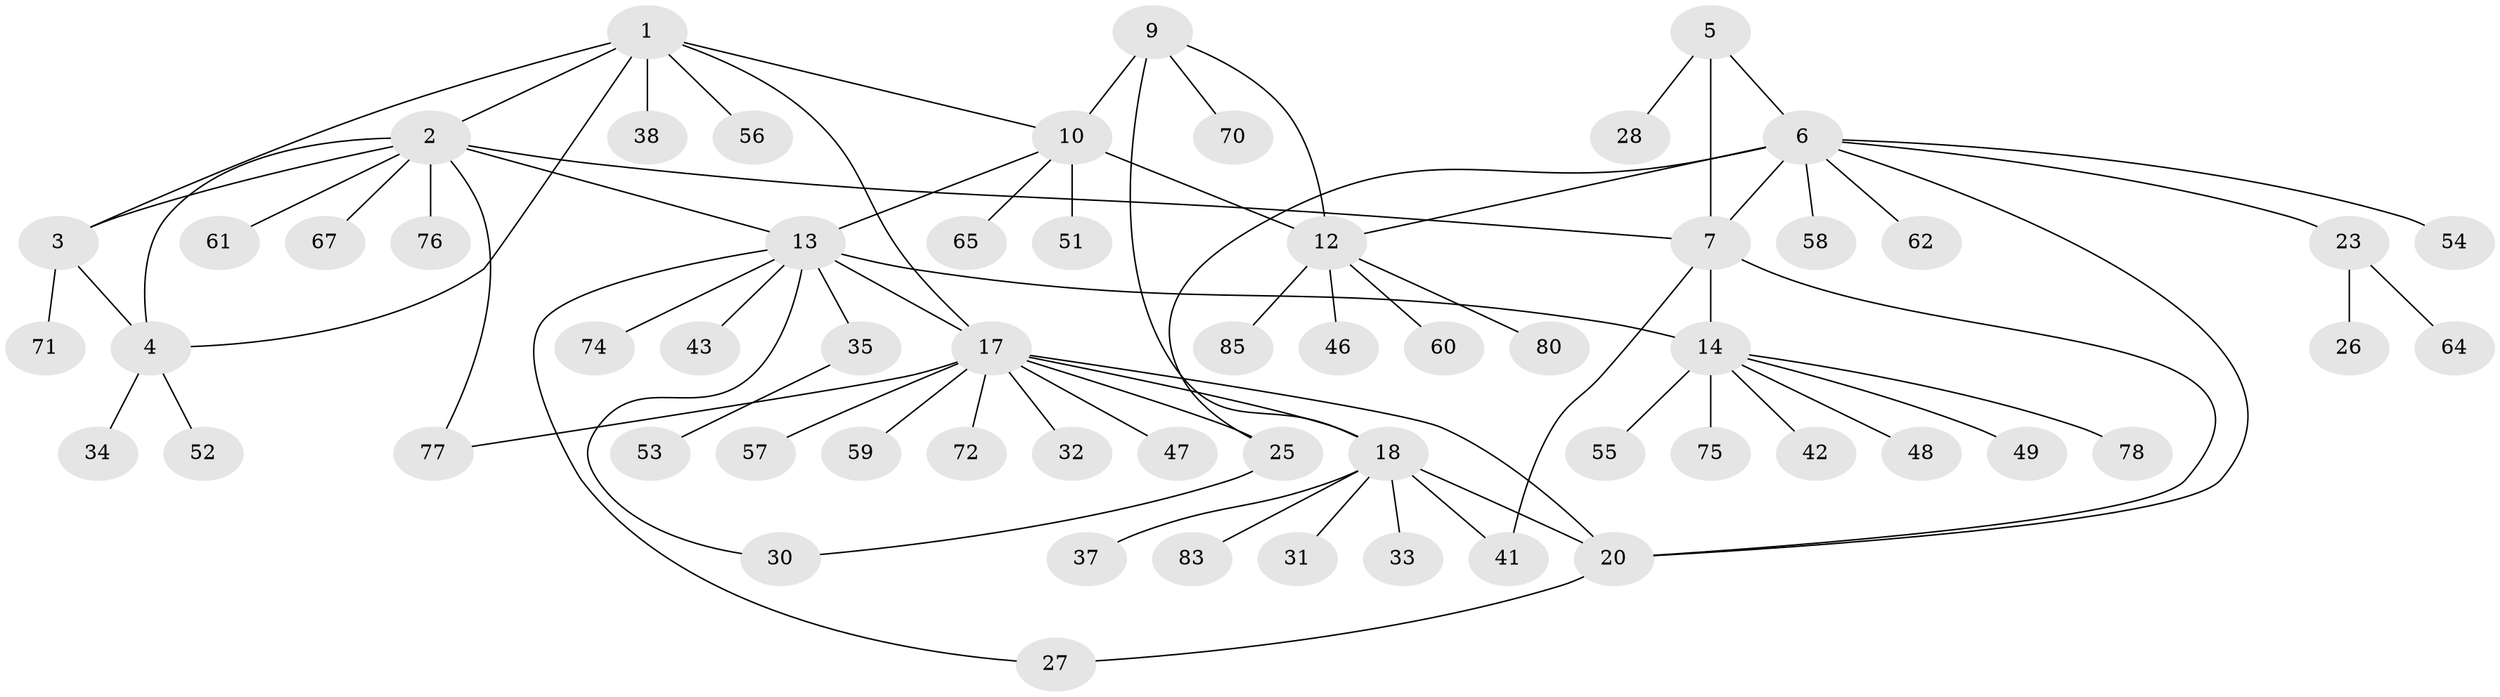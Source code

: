 // original degree distribution, {8: 0.03529411764705882, 10: 0.023529411764705882, 4: 0.047058823529411764, 6: 0.07058823529411765, 5: 0.047058823529411764, 9: 0.011764705882352941, 13: 0.011764705882352941, 2: 0.18823529411764706, 3: 0.023529411764705882, 1: 0.5411764705882353}
// Generated by graph-tools (version 1.1) at 2025/42/03/06/25 10:42:13]
// undirected, 61 vertices, 78 edges
graph export_dot {
graph [start="1"]
  node [color=gray90,style=filled];
  1 [super="+66"];
  2 [super="+79"];
  3 [super="+22"];
  4 [super="+39"];
  5 [super="+21"];
  6 [super="+24"];
  7 [super="+8"];
  9;
  10 [super="+11"];
  12 [super="+45"];
  13 [super="+15"];
  14 [super="+16"];
  17 [super="+29"];
  18 [super="+19"];
  20 [super="+84"];
  23 [super="+44"];
  25 [super="+73"];
  26;
  27;
  28 [super="+36"];
  30 [super="+40"];
  31;
  32;
  33 [super="+68"];
  34;
  35;
  37 [super="+50"];
  38;
  41;
  42 [super="+63"];
  43;
  46;
  47;
  48 [super="+69"];
  49 [super="+82"];
  51;
  52;
  53;
  54;
  55;
  56;
  57;
  58;
  59;
  60;
  61;
  62;
  64;
  65;
  67;
  70 [super="+81"];
  71;
  72;
  74;
  75;
  76;
  77;
  78;
  80;
  83;
  85;
  1 -- 2;
  1 -- 3;
  1 -- 4;
  1 -- 10;
  1 -- 17;
  1 -- 38;
  1 -- 56;
  2 -- 3;
  2 -- 4;
  2 -- 7;
  2 -- 61;
  2 -- 67;
  2 -- 76;
  2 -- 77;
  2 -- 13;
  3 -- 4;
  3 -- 71;
  4 -- 34;
  4 -- 52;
  5 -- 6;
  5 -- 7 [weight=2];
  5 -- 28;
  6 -- 7 [weight=2];
  6 -- 12;
  6 -- 23;
  6 -- 25;
  6 -- 58;
  6 -- 62;
  6 -- 54;
  6 -- 20;
  7 -- 14;
  7 -- 20;
  7 -- 41;
  9 -- 10 [weight=2];
  9 -- 12;
  9 -- 70;
  9 -- 18;
  10 -- 12 [weight=2];
  10 -- 13;
  10 -- 51;
  10 -- 65;
  12 -- 46;
  12 -- 60;
  12 -- 80;
  12 -- 85;
  13 -- 14 [weight=4];
  13 -- 17;
  13 -- 27;
  13 -- 30;
  13 -- 43;
  13 -- 35;
  13 -- 74;
  14 -- 48;
  14 -- 49;
  14 -- 55;
  14 -- 75;
  14 -- 78;
  14 -- 42;
  17 -- 18 [weight=2];
  17 -- 20;
  17 -- 25;
  17 -- 32;
  17 -- 47;
  17 -- 57;
  17 -- 59;
  17 -- 72;
  17 -- 77;
  18 -- 20 [weight=2];
  18 -- 31;
  18 -- 37;
  18 -- 83;
  18 -- 33;
  18 -- 41;
  20 -- 27;
  23 -- 26;
  23 -- 64;
  25 -- 30;
  35 -- 53;
}

